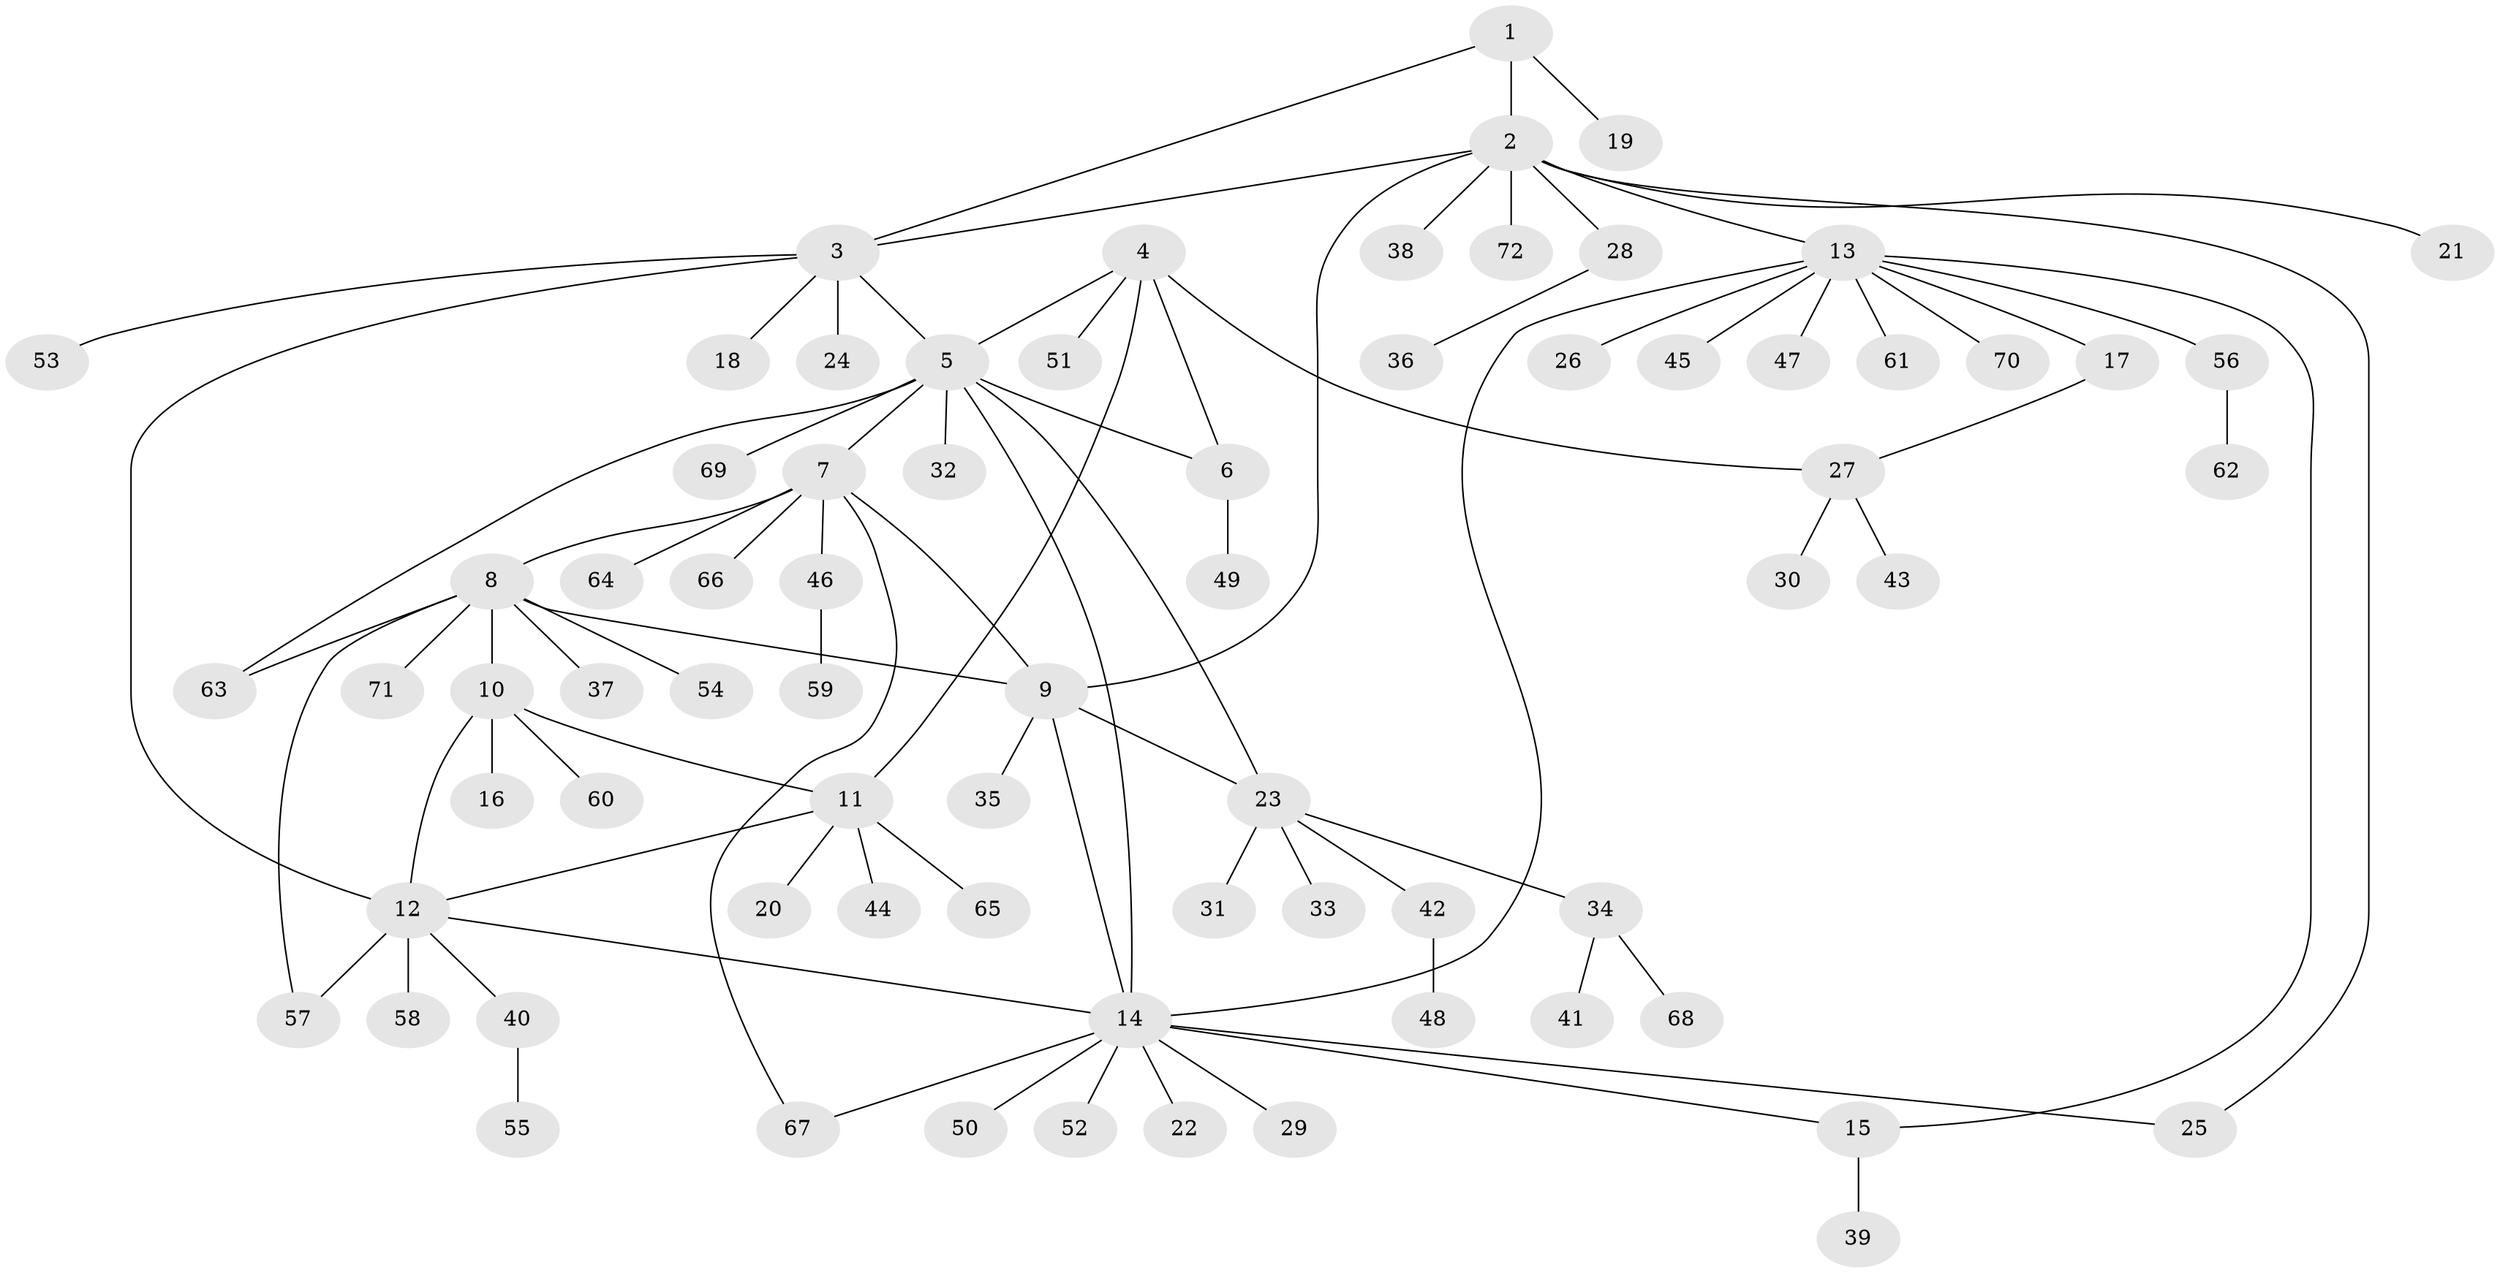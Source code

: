 // coarse degree distribution, {1: 0.7068965517241379, 13: 0.034482758620689655, 8: 0.017241379310344827, 2: 0.15517241379310345, 6: 0.017241379310344827, 11: 0.017241379310344827, 9: 0.017241379310344827, 18: 0.017241379310344827, 3: 0.017241379310344827}
// Generated by graph-tools (version 1.1) at 2025/42/03/06/25 10:42:14]
// undirected, 72 vertices, 88 edges
graph export_dot {
graph [start="1"]
  node [color=gray90,style=filled];
  1;
  2;
  3;
  4;
  5;
  6;
  7;
  8;
  9;
  10;
  11;
  12;
  13;
  14;
  15;
  16;
  17;
  18;
  19;
  20;
  21;
  22;
  23;
  24;
  25;
  26;
  27;
  28;
  29;
  30;
  31;
  32;
  33;
  34;
  35;
  36;
  37;
  38;
  39;
  40;
  41;
  42;
  43;
  44;
  45;
  46;
  47;
  48;
  49;
  50;
  51;
  52;
  53;
  54;
  55;
  56;
  57;
  58;
  59;
  60;
  61;
  62;
  63;
  64;
  65;
  66;
  67;
  68;
  69;
  70;
  71;
  72;
  1 -- 2;
  1 -- 3;
  1 -- 19;
  2 -- 3;
  2 -- 9;
  2 -- 13;
  2 -- 21;
  2 -- 25;
  2 -- 28;
  2 -- 38;
  2 -- 72;
  3 -- 5;
  3 -- 12;
  3 -- 18;
  3 -- 24;
  3 -- 53;
  4 -- 5;
  4 -- 6;
  4 -- 11;
  4 -- 27;
  4 -- 51;
  5 -- 6;
  5 -- 7;
  5 -- 14;
  5 -- 23;
  5 -- 32;
  5 -- 63;
  5 -- 69;
  6 -- 49;
  7 -- 8;
  7 -- 9;
  7 -- 46;
  7 -- 64;
  7 -- 66;
  7 -- 67;
  8 -- 9;
  8 -- 10;
  8 -- 37;
  8 -- 54;
  8 -- 57;
  8 -- 63;
  8 -- 71;
  9 -- 14;
  9 -- 23;
  9 -- 35;
  10 -- 11;
  10 -- 12;
  10 -- 16;
  10 -- 60;
  11 -- 12;
  11 -- 20;
  11 -- 44;
  11 -- 65;
  12 -- 14;
  12 -- 40;
  12 -- 57;
  12 -- 58;
  13 -- 14;
  13 -- 15;
  13 -- 17;
  13 -- 26;
  13 -- 45;
  13 -- 47;
  13 -- 56;
  13 -- 61;
  13 -- 70;
  14 -- 15;
  14 -- 22;
  14 -- 25;
  14 -- 29;
  14 -- 50;
  14 -- 52;
  14 -- 67;
  15 -- 39;
  17 -- 27;
  23 -- 31;
  23 -- 33;
  23 -- 34;
  23 -- 42;
  27 -- 30;
  27 -- 43;
  28 -- 36;
  34 -- 41;
  34 -- 68;
  40 -- 55;
  42 -- 48;
  46 -- 59;
  56 -- 62;
}
